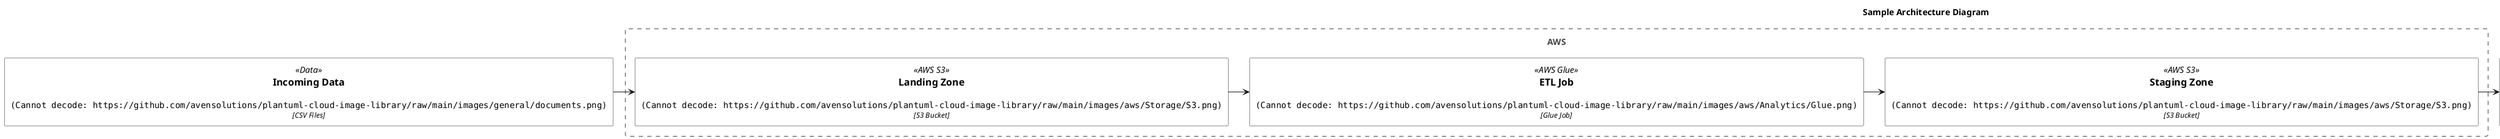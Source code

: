 @startuml

skinparam defaultTextAlignment center

skinparam rectangle<<boundary>> {
    Shadowing false
    StereotypeFontSize 0
    FontColor #444444
    BorderColor #444444
    BorderStyle dashed
}

!$imgroot = "https://github.com/avensolutions/plantuml-cloud-image-library/raw/main/images"

title Sample Architecture Diagram

!unquoted procedure $Data($alias, $label, $techn, $descr="", $stereo="Data")
    rectangle "==$label\n\n<img:$imgroot/general/documents.png>\n//<size:12>[$techn]</size>//" <<$stereo>> as $alias #white
!endprocedure

!unquoted procedure $AwsS3($alias, $label, $techn, $descr="", $stereo="AWS S3")
    rectangle "==$label\n\n<img:$imgroot/aws/Storage/S3.png>\n//<size:12>[$techn]</size>//" <<$stereo>> as $alias #white
!endprocedure

!unquoted procedure $AwsGlue($alias, $label, $techn, $descr="", $stereo="AWS Glue")
    rectangle "==$label\n\n<img:$imgroot/aws/Analytics/Glue.png>\n//<size:12>[$techn]</size>//" <<$stereo>> as $alias #white
!endprocedure

!unquoted procedure $Snowpipe($alias, $label, $techn, $descr="", $stereo="Snowpipe")
    rectangle "==$label\n\n<img:$imgroot/snowflake/snowpipe.png>\n//<size:12>[$techn]</size>//" <<$stereo>> as $alias #white
!endprocedure

!unquoted procedure $SnowflakeDB($alias, $label, $techn, $descr="", $stereo="Snowflake DB")
    rectangle "==$label\n\n<img:$imgroot/snowflake/snowflakeDB.png>\n//<size:12>[$techn]</size>//" <<$stereo>> as $alias #white
!endprocedure

$Data(data, Incoming Data, CSV Files)

rectangle "AWS" <<boundary>> {
    $AwsS3(landing, Landing Zone, S3 Bucket)   
    $AwsGlue(gluejob, ETL Job, Glue Job)
    $AwsS3(staging, Staging Zone, S3 Bucket) 
}

$Snowpipe(snowpipe, Snowpipe, Snowpipe)
$SnowflakeDB(db, Datamart, Snowflake DB)

data -RIGHT-> landing
landing -RIGHT-> gluejob
gluejob -RIGHT-> staging
staging -RIGHT-> snowpipe
snowpipe -RIGHT-> db: ingestion into Snowflake

@enduml